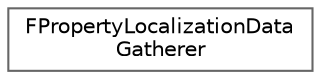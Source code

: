 digraph "Graphical Class Hierarchy"
{
 // INTERACTIVE_SVG=YES
 // LATEX_PDF_SIZE
  bgcolor="transparent";
  edge [fontname=Helvetica,fontsize=10,labelfontname=Helvetica,labelfontsize=10];
  node [fontname=Helvetica,fontsize=10,shape=box,height=0.2,width=0.4];
  rankdir="LR";
  Node0 [id="Node000000",label="FPropertyLocalizationData\lGatherer",height=0.2,width=0.4,color="grey40", fillcolor="white", style="filled",URL="$d1/d7c/classFPropertyLocalizationDataGatherer.html",tooltip=" "];
}
